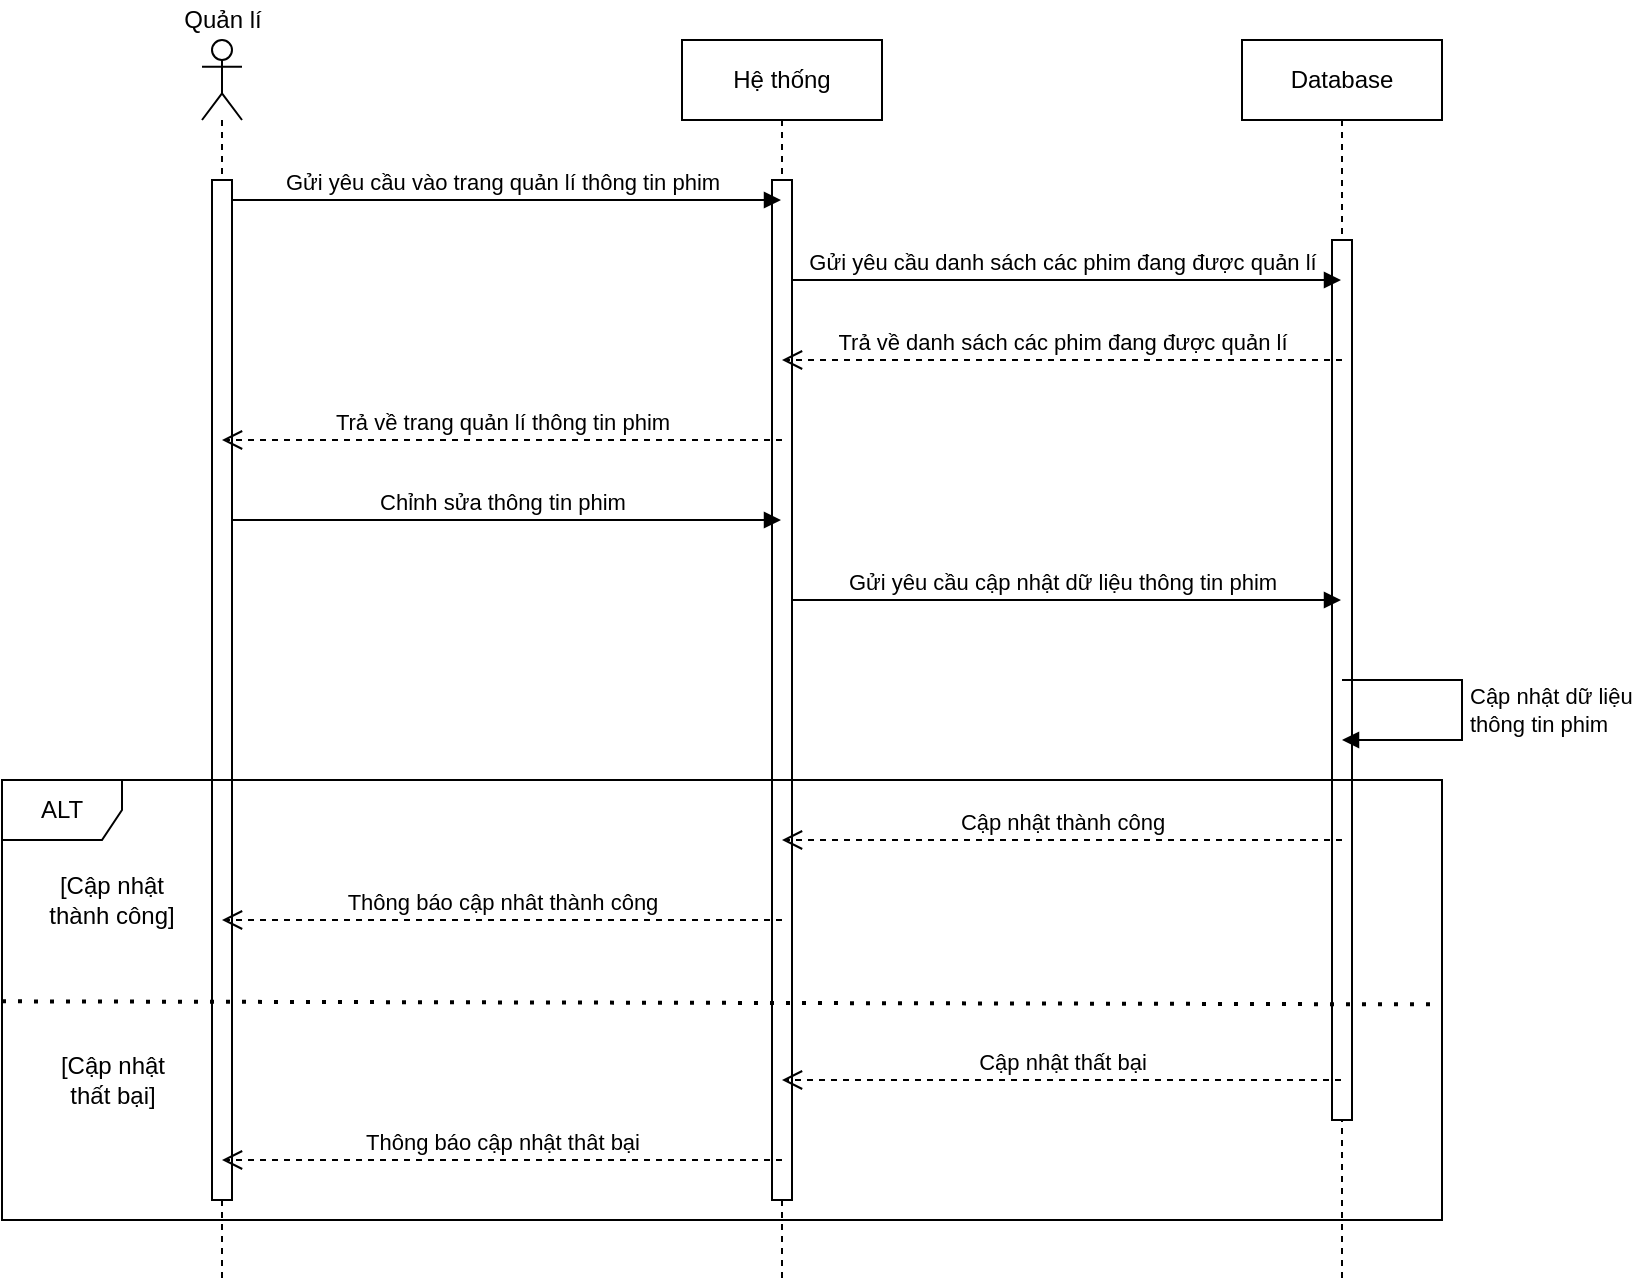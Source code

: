 <mxfile version="13.6.5">
    <diagram id="9I-thJWshJDuxypnTMfa" name="Page-1">
        <mxGraphModel dx="738" dy="489" grid="1" gridSize="10" guides="1" tooltips="1" connect="1" arrows="1" fold="1" page="1" pageScale="1" pageWidth="827" pageHeight="1169" math="0" shadow="0">
            <root>
                <mxCell id="0"/>
                <mxCell id="1" parent="0"/>
                <mxCell id="n7mIbu_Ckn_cU0Udae32-5" value="Database" style="shape=umlLifeline;perimeter=lifelinePerimeter;whiteSpace=wrap;html=1;container=1;collapsible=0;recursiveResize=0;outlineConnect=0;" parent="1" vertex="1">
                    <mxGeometry x="630" y="100" width="100" height="620" as="geometry"/>
                </mxCell>
                <mxCell id="n7mIbu_Ckn_cU0Udae32-30" value="" style="rounded=0;whiteSpace=wrap;html=1;" parent="n7mIbu_Ckn_cU0Udae32-5" vertex="1">
                    <mxGeometry x="45" y="100" width="10" height="440" as="geometry"/>
                </mxCell>
                <mxCell id="n7mIbu_Ckn_cU0Udae32-14" value="Cập nhật dữ liệu&lt;br&gt;thông tin phim" style="edgeStyle=orthogonalEdgeStyle;html=1;align=left;spacingLeft=2;endArrow=block;rounded=0;" parent="n7mIbu_Ckn_cU0Udae32-5" target="n7mIbu_Ckn_cU0Udae32-5" edge="1">
                    <mxGeometry relative="1" as="geometry">
                        <mxPoint x="50" y="320" as="sourcePoint"/>
                        <Array as="points">
                            <mxPoint x="110" y="320"/>
                            <mxPoint x="110" y="350"/>
                        </Array>
                        <mxPoint x="55" y="340" as="targetPoint"/>
                    </mxGeometry>
                </mxCell>
                <mxCell id="n7mIbu_Ckn_cU0Udae32-4" value="Hệ thống" style="shape=umlLifeline;perimeter=lifelinePerimeter;whiteSpace=wrap;html=1;container=1;collapsible=0;recursiveResize=0;outlineConnect=0;" parent="1" vertex="1">
                    <mxGeometry x="350" y="100" width="100" height="620" as="geometry"/>
                </mxCell>
                <mxCell id="n7mIbu_Ckn_cU0Udae32-7" value="Gửi yêu cầu danh sách các phim đang được quản lí" style="html=1;verticalAlign=bottom;endArrow=block;" parent="n7mIbu_Ckn_cU0Udae32-4" target="n7mIbu_Ckn_cU0Udae32-5" edge="1">
                    <mxGeometry width="80" relative="1" as="geometry">
                        <mxPoint x="50" y="120" as="sourcePoint"/>
                        <mxPoint x="260" y="120" as="targetPoint"/>
                    </mxGeometry>
                </mxCell>
                <mxCell id="n7mIbu_Ckn_cU0Udae32-11" value="Gửi yêu cầu cập nhật dữ liệu thông tin phim" style="html=1;verticalAlign=bottom;endArrow=block;" parent="n7mIbu_Ckn_cU0Udae32-4" target="n7mIbu_Ckn_cU0Udae32-5" edge="1">
                    <mxGeometry width="80" relative="1" as="geometry">
                        <mxPoint x="50" y="280" as="sourcePoint"/>
                        <mxPoint x="130" y="280" as="targetPoint"/>
                    </mxGeometry>
                </mxCell>
                <mxCell id="n7mIbu_Ckn_cU0Udae32-29" value="" style="rounded=0;whiteSpace=wrap;html=1;" parent="n7mIbu_Ckn_cU0Udae32-4" vertex="1">
                    <mxGeometry x="45" y="70" width="10" height="510" as="geometry"/>
                </mxCell>
                <mxCell id="n7mIbu_Ckn_cU0Udae32-1" value="" style="shape=umlLifeline;participant=umlActor;perimeter=lifelinePerimeter;whiteSpace=wrap;html=1;container=1;collapsible=0;recursiveResize=0;verticalAlign=top;spacingTop=36;outlineConnect=0;" parent="1" vertex="1">
                    <mxGeometry x="110" y="100" width="20" height="620" as="geometry"/>
                </mxCell>
                <mxCell id="n7mIbu_Ckn_cU0Udae32-6" value="Gửi yêu cầu vào trang quản lí thông tin phim" style="html=1;verticalAlign=bottom;endArrow=block;" parent="n7mIbu_Ckn_cU0Udae32-1" target="n7mIbu_Ckn_cU0Udae32-4" edge="1">
                    <mxGeometry width="80" relative="1" as="geometry">
                        <mxPoint x="10" y="80" as="sourcePoint"/>
                        <mxPoint x="230" y="80" as="targetPoint"/>
                    </mxGeometry>
                </mxCell>
                <mxCell id="n7mIbu_Ckn_cU0Udae32-10" value="Chỉnh sửa thông tin phim" style="html=1;verticalAlign=bottom;endArrow=block;" parent="n7mIbu_Ckn_cU0Udae32-1" target="n7mIbu_Ckn_cU0Udae32-4" edge="1">
                    <mxGeometry width="80" relative="1" as="geometry">
                        <mxPoint x="10" y="240" as="sourcePoint"/>
                        <mxPoint x="90" y="240" as="targetPoint"/>
                    </mxGeometry>
                </mxCell>
                <mxCell id="n7mIbu_Ckn_cU0Udae32-28" value="" style="rounded=0;whiteSpace=wrap;html=1;" parent="n7mIbu_Ckn_cU0Udae32-1" vertex="1">
                    <mxGeometry x="5" y="70" width="10" height="510" as="geometry"/>
                </mxCell>
                <mxCell id="n7mIbu_Ckn_cU0Udae32-2" value="Quản lí" style="text;html=1;align=center;verticalAlign=middle;resizable=0;points=[];autosize=1;" parent="1" vertex="1">
                    <mxGeometry x="95" y="80" width="50" height="20" as="geometry"/>
                </mxCell>
                <mxCell id="n7mIbu_Ckn_cU0Udae32-8" value="Trả về danh sách các phim đang được quản lí" style="html=1;verticalAlign=bottom;endArrow=open;dashed=1;endSize=8;" parent="1" target="n7mIbu_Ckn_cU0Udae32-4" edge="1">
                    <mxGeometry relative="1" as="geometry">
                        <mxPoint x="680" y="260" as="sourcePoint"/>
                        <mxPoint x="490" y="260" as="targetPoint"/>
                    </mxGeometry>
                </mxCell>
                <mxCell id="n7mIbu_Ckn_cU0Udae32-9" value="Trả về trang quản lí thông tin phim" style="html=1;verticalAlign=bottom;endArrow=open;dashed=1;endSize=8;" parent="1" target="n7mIbu_Ckn_cU0Udae32-1" edge="1">
                    <mxGeometry relative="1" as="geometry">
                        <mxPoint x="400" y="300" as="sourcePoint"/>
                        <mxPoint x="210" y="300" as="targetPoint"/>
                    </mxGeometry>
                </mxCell>
                <mxCell id="n7mIbu_Ckn_cU0Udae32-17" value="Thông báo cập nhât thành công" style="html=1;verticalAlign=bottom;endArrow=open;dashed=1;endSize=8;" parent="1" target="n7mIbu_Ckn_cU0Udae32-1" edge="1">
                    <mxGeometry relative="1" as="geometry">
                        <mxPoint x="400" y="540" as="sourcePoint"/>
                        <mxPoint x="320" y="540" as="targetPoint"/>
                    </mxGeometry>
                </mxCell>
                <mxCell id="n7mIbu_Ckn_cU0Udae32-22" value="Cập nhật thất bại" style="html=1;verticalAlign=bottom;endArrow=open;dashed=1;endSize=8;" parent="1" target="n7mIbu_Ckn_cU0Udae32-4" edge="1">
                    <mxGeometry relative="1" as="geometry">
                        <mxPoint x="679.5" y="620" as="sourcePoint"/>
                        <mxPoint x="520" y="620" as="targetPoint"/>
                    </mxGeometry>
                </mxCell>
                <mxCell id="n7mIbu_Ckn_cU0Udae32-23" value="Cập nhật thành công" style="html=1;verticalAlign=bottom;endArrow=open;dashed=1;endSize=8;" parent="1" target="n7mIbu_Ckn_cU0Udae32-4" edge="1">
                    <mxGeometry relative="1" as="geometry">
                        <mxPoint x="680" y="500" as="sourcePoint"/>
                        <mxPoint x="600" y="500" as="targetPoint"/>
                    </mxGeometry>
                </mxCell>
                <mxCell id="n7mIbu_Ckn_cU0Udae32-24" value="Thông báo cập nhật thât bại" style="html=1;verticalAlign=bottom;endArrow=open;dashed=1;endSize=8;" parent="1" target="n7mIbu_Ckn_cU0Udae32-1" edge="1">
                    <mxGeometry relative="1" as="geometry">
                        <mxPoint x="400" y="660" as="sourcePoint"/>
                        <mxPoint x="320" y="660" as="targetPoint"/>
                    </mxGeometry>
                </mxCell>
                <mxCell id="2" value="&lt;span&gt;[Cập nhật thành công]&lt;/span&gt;" style="text;html=1;strokeColor=none;fillColor=none;align=center;verticalAlign=middle;whiteSpace=wrap;rounded=0;" vertex="1" parent="1">
                    <mxGeometry x="30" y="520" width="70" height="20" as="geometry"/>
                </mxCell>
                <mxCell id="3" value="&lt;span&gt;[Cập nhật thất bại]&lt;/span&gt;" style="text;html=1;strokeColor=none;fillColor=none;align=center;verticalAlign=middle;whiteSpace=wrap;rounded=0;" vertex="1" parent="1">
                    <mxGeometry x="33.75" y="610" width="62.5" height="20" as="geometry"/>
                </mxCell>
                <mxCell id="n7mIbu_Ckn_cU0Udae32-18" value="" style="endArrow=none;dashed=1;html=1;dashPattern=1 3;strokeWidth=2;entryX=1;entryY=0.51;entryDx=0;entryDy=0;entryPerimeter=0;exitX=0;exitY=0.503;exitDx=0;exitDy=0;exitPerimeter=0;" parent="1" source="n7mIbu_Ckn_cU0Udae32-16" target="n7mIbu_Ckn_cU0Udae32-16" edge="1">
                    <mxGeometry width="50" height="50" relative="1" as="geometry">
                        <mxPoint x="28" y="559" as="sourcePoint"/>
                        <mxPoint x="200" y="560" as="targetPoint"/>
                    </mxGeometry>
                </mxCell>
                <mxCell id="n7mIbu_Ckn_cU0Udae32-16" value="ALT" style="shape=umlFrame;whiteSpace=wrap;html=1;" parent="1" vertex="1">
                    <mxGeometry x="10" y="470" width="720" height="220" as="geometry"/>
                </mxCell>
            </root>
        </mxGraphModel>
    </diagram>
</mxfile>
